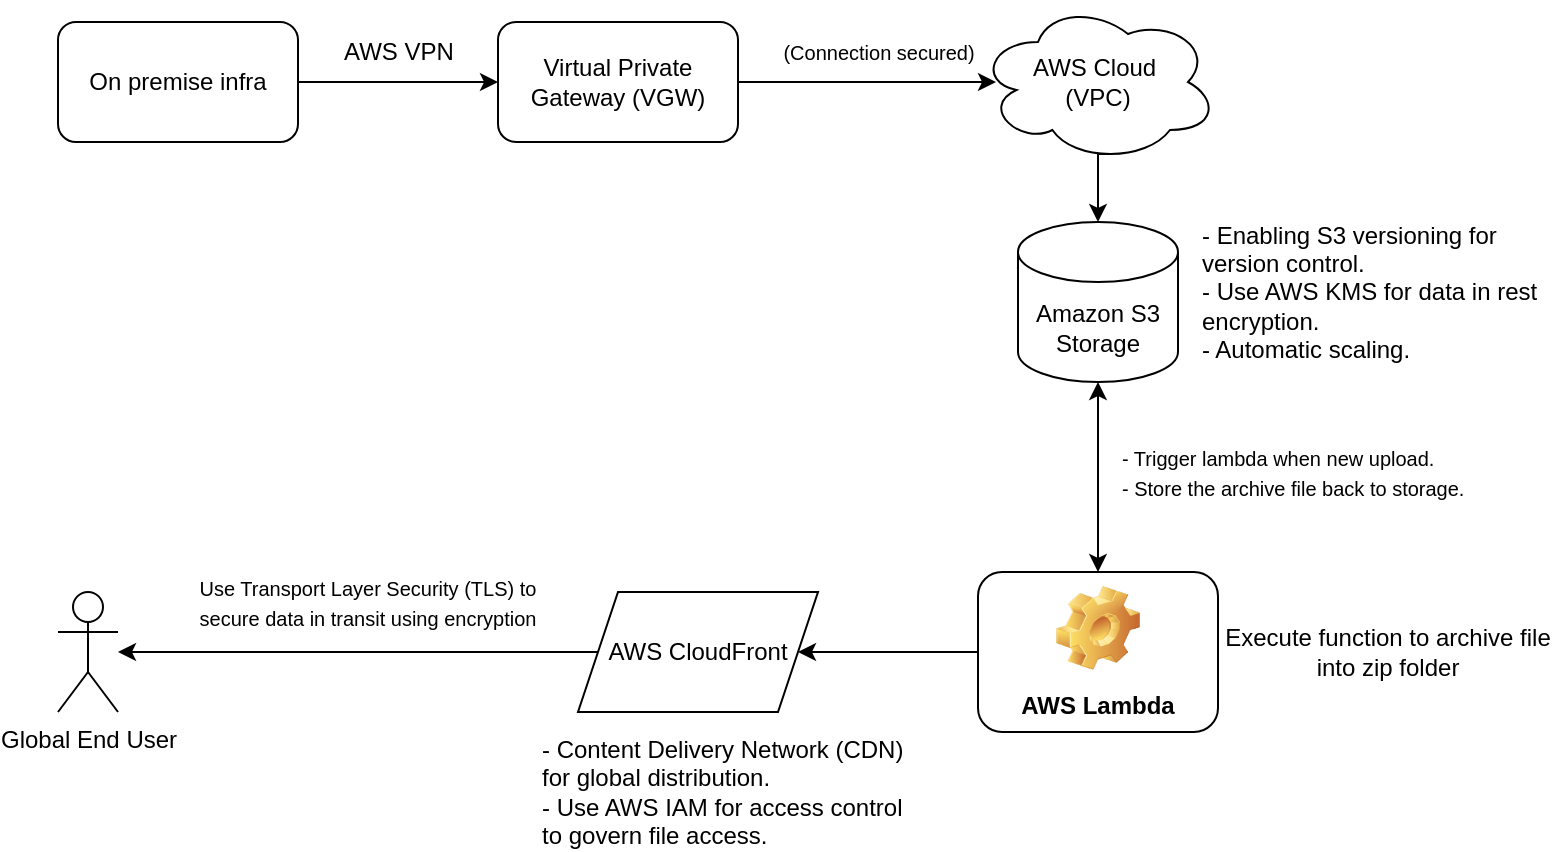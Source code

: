 <mxfile version="26.0.11">
  <diagram name="Page-1" id="qvumIBCjTK7F1NlH57mU">
    <mxGraphModel dx="954" dy="543" grid="1" gridSize="10" guides="1" tooltips="1" connect="1" arrows="1" fold="1" page="1" pageScale="1" pageWidth="827" pageHeight="1169" math="0" shadow="0">
      <root>
        <mxCell id="0" />
        <mxCell id="1" parent="0" />
        <mxCell id="WhB6yUMI64Khz8tYZPFA-3" style="edgeStyle=orthogonalEdgeStyle;rounded=0;orthogonalLoop=1;jettySize=auto;html=1;entryX=0;entryY=0.5;entryDx=0;entryDy=0;" parent="1" source="WhB6yUMI64Khz8tYZPFA-1" target="WhB6yUMI64Khz8tYZPFA-2" edge="1">
          <mxGeometry relative="1" as="geometry" />
        </mxCell>
        <mxCell id="WhB6yUMI64Khz8tYZPFA-1" value="On premise infra" style="rounded=1;whiteSpace=wrap;html=1;" parent="1" vertex="1">
          <mxGeometry x="40" y="50" width="120" height="60" as="geometry" />
        </mxCell>
        <mxCell id="WhB6yUMI64Khz8tYZPFA-2" value="Virtual Private Gateway (VGW)" style="rounded=1;whiteSpace=wrap;html=1;" parent="1" vertex="1">
          <mxGeometry x="260" y="50" width="120" height="60" as="geometry" />
        </mxCell>
        <mxCell id="WhB6yUMI64Khz8tYZPFA-4" value="AWS VPN" style="text;html=1;align=center;verticalAlign=middle;resizable=0;points=[];autosize=1;strokeColor=none;fillColor=none;" parent="1" vertex="1">
          <mxGeometry x="170" y="50" width="80" height="30" as="geometry" />
        </mxCell>
        <mxCell id="WhB6yUMI64Khz8tYZPFA-6" value="AWS Cloud&amp;nbsp;&lt;div&gt;(VPC)&lt;/div&gt;" style="ellipse;shape=cloud;whiteSpace=wrap;html=1;" parent="1" vertex="1">
          <mxGeometry x="500" y="40" width="120" height="80" as="geometry" />
        </mxCell>
        <mxCell id="WhB6yUMI64Khz8tYZPFA-7" style="edgeStyle=orthogonalEdgeStyle;rounded=0;orthogonalLoop=1;jettySize=auto;html=1;entryX=0.075;entryY=0.5;entryDx=0;entryDy=0;entryPerimeter=0;" parent="1" source="WhB6yUMI64Khz8tYZPFA-2" target="WhB6yUMI64Khz8tYZPFA-6" edge="1">
          <mxGeometry relative="1" as="geometry" />
        </mxCell>
        <mxCell id="WhB6yUMI64Khz8tYZPFA-10" value="&lt;font style=&quot;font-size: 10px;&quot;&gt;(Connection secured)&lt;/font&gt;" style="text;html=1;align=center;verticalAlign=middle;resizable=0;points=[];autosize=1;strokeColor=none;fillColor=none;" parent="1" vertex="1">
          <mxGeometry x="390" y="50" width="120" height="30" as="geometry" />
        </mxCell>
        <mxCell id="WhB6yUMI64Khz8tYZPFA-11" value="Amazon S3 Storage" style="shape=cylinder3;whiteSpace=wrap;html=1;boundedLbl=1;backgroundOutline=1;size=15;" parent="1" vertex="1">
          <mxGeometry x="520" y="150" width="80" height="80" as="geometry" />
        </mxCell>
        <mxCell id="WhB6yUMI64Khz8tYZPFA-12" style="edgeStyle=orthogonalEdgeStyle;rounded=0;orthogonalLoop=1;jettySize=auto;html=1;entryX=0.5;entryY=0;entryDx=0;entryDy=0;entryPerimeter=0;exitX=0.55;exitY=0.95;exitDx=0;exitDy=0;exitPerimeter=0;" parent="1" source="WhB6yUMI64Khz8tYZPFA-6" target="WhB6yUMI64Khz8tYZPFA-11" edge="1">
          <mxGeometry relative="1" as="geometry">
            <mxPoint x="520" y="118" as="sourcePoint" />
          </mxGeometry>
        </mxCell>
        <mxCell id="WhB6yUMI64Khz8tYZPFA-13" value="&lt;blockquote style=&quot;margin: 0px 0px 0px 40px; border: medium; padding: 0px;&quot;&gt;&lt;/blockquote&gt;&lt;blockquote style=&quot;margin: 0px 0px 0px 40px; border: medium; padding: 0px;&quot;&gt;- Enabling S3 versioning for version control.&lt;div&gt;- Use AWS KMS for data in rest encryption.&lt;/div&gt;&lt;div&gt;- Automatic scaling.&lt;/div&gt;&lt;/blockquote&gt;" style="text;html=1;align=left;verticalAlign=middle;whiteSpace=wrap;rounded=0;" parent="1" vertex="1">
          <mxGeometry x="570" y="170" width="210" height="30" as="geometry" />
        </mxCell>
        <mxCell id="WhB6yUMI64Khz8tYZPFA-21" style="edgeStyle=orthogonalEdgeStyle;rounded=0;orthogonalLoop=1;jettySize=auto;html=1;entryX=1;entryY=0.5;entryDx=0;entryDy=0;" parent="1" source="WhB6yUMI64Khz8tYZPFA-14" target="WhB6yUMI64Khz8tYZPFA-20" edge="1">
          <mxGeometry relative="1" as="geometry" />
        </mxCell>
        <mxCell id="WhB6yUMI64Khz8tYZPFA-14" value="AWS Lambda" style="label;whiteSpace=wrap;html=1;align=center;verticalAlign=bottom;spacingLeft=0;spacingBottom=4;imageAlign=center;imageVerticalAlign=top;image=img/clipart/Gear_128x128.png" parent="1" vertex="1">
          <mxGeometry x="500" y="325" width="120" height="80" as="geometry" />
        </mxCell>
        <mxCell id="WhB6yUMI64Khz8tYZPFA-17" value="Execute function to archive file into zip folder" style="text;html=1;align=center;verticalAlign=middle;whiteSpace=wrap;rounded=0;" parent="1" vertex="1">
          <mxGeometry x="620" y="350" width="170" height="30" as="geometry" />
        </mxCell>
        <mxCell id="WhB6yUMI64Khz8tYZPFA-19" value="&lt;font style=&quot;font-size: 10px;&quot;&gt;- Trigger lambda when new upload.&lt;/font&gt;&lt;div style=&quot;&quot;&gt;&lt;font style=&quot;font-size: 10px;&quot;&gt;- Store the archive file back to storage.&lt;/font&gt;&lt;/div&gt;" style="text;html=1;align=left;verticalAlign=middle;whiteSpace=wrap;rounded=0;" parent="1" vertex="1">
          <mxGeometry x="570" y="260" width="190" height="30" as="geometry" />
        </mxCell>
        <mxCell id="WhB6yUMI64Khz8tYZPFA-23" style="edgeStyle=orthogonalEdgeStyle;rounded=0;orthogonalLoop=1;jettySize=auto;html=1;" parent="1" source="WhB6yUMI64Khz8tYZPFA-20" target="WhB6yUMI64Khz8tYZPFA-22" edge="1">
          <mxGeometry relative="1" as="geometry">
            <mxPoint x="200" y="365" as="targetPoint" />
          </mxGeometry>
        </mxCell>
        <mxCell id="WhB6yUMI64Khz8tYZPFA-20" value="AWS CloudFront" style="shape=parallelogram;perimeter=parallelogramPerimeter;whiteSpace=wrap;html=1;fixedSize=1;" parent="1" vertex="1">
          <mxGeometry x="300" y="335" width="120" height="60" as="geometry" />
        </mxCell>
        <mxCell id="WhB6yUMI64Khz8tYZPFA-22" value="Global End User" style="shape=umlActor;verticalLabelPosition=bottom;verticalAlign=top;html=1;outlineConnect=0;" parent="1" vertex="1">
          <mxGeometry x="40" y="335" width="30" height="60" as="geometry" />
        </mxCell>
        <mxCell id="WhB6yUMI64Khz8tYZPFA-24" value="&lt;blockquote style=&quot;margin: 0px 0px 0px 40px; border: medium; padding: 0px;&quot;&gt;- Content Delivery Network (CDN) for global distribution.&lt;div&gt;- Use AWS IAM for access control to govern file access.&lt;/div&gt;&lt;/blockquote&gt;" style="text;html=1;align=left;verticalAlign=middle;whiteSpace=wrap;rounded=0;" parent="1" vertex="1">
          <mxGeometry x="240" y="420" width="230" height="30" as="geometry" />
        </mxCell>
        <mxCell id="WhB6yUMI64Khz8tYZPFA-26" value="&lt;font style=&quot;font-size: 10px;&quot;&gt;Use Transport Layer Security (TLS) to secure data in transit using encryption&lt;/font&gt;" style="text;html=1;align=center;verticalAlign=middle;whiteSpace=wrap;rounded=0;" parent="1" vertex="1">
          <mxGeometry x="100" y="325" width="190" height="30" as="geometry" />
        </mxCell>
        <mxCell id="WhB6yUMI64Khz8tYZPFA-28" value="" style="endArrow=classic;startArrow=classic;html=1;rounded=0;entryX=0.5;entryY=1;entryDx=0;entryDy=0;entryPerimeter=0;exitX=0.5;exitY=0;exitDx=0;exitDy=0;" parent="1" source="WhB6yUMI64Khz8tYZPFA-14" target="WhB6yUMI64Khz8tYZPFA-11" edge="1">
          <mxGeometry width="50" height="50" relative="1" as="geometry">
            <mxPoint x="310" y="310" as="sourcePoint" />
            <mxPoint x="360" y="260" as="targetPoint" />
          </mxGeometry>
        </mxCell>
      </root>
    </mxGraphModel>
  </diagram>
</mxfile>
